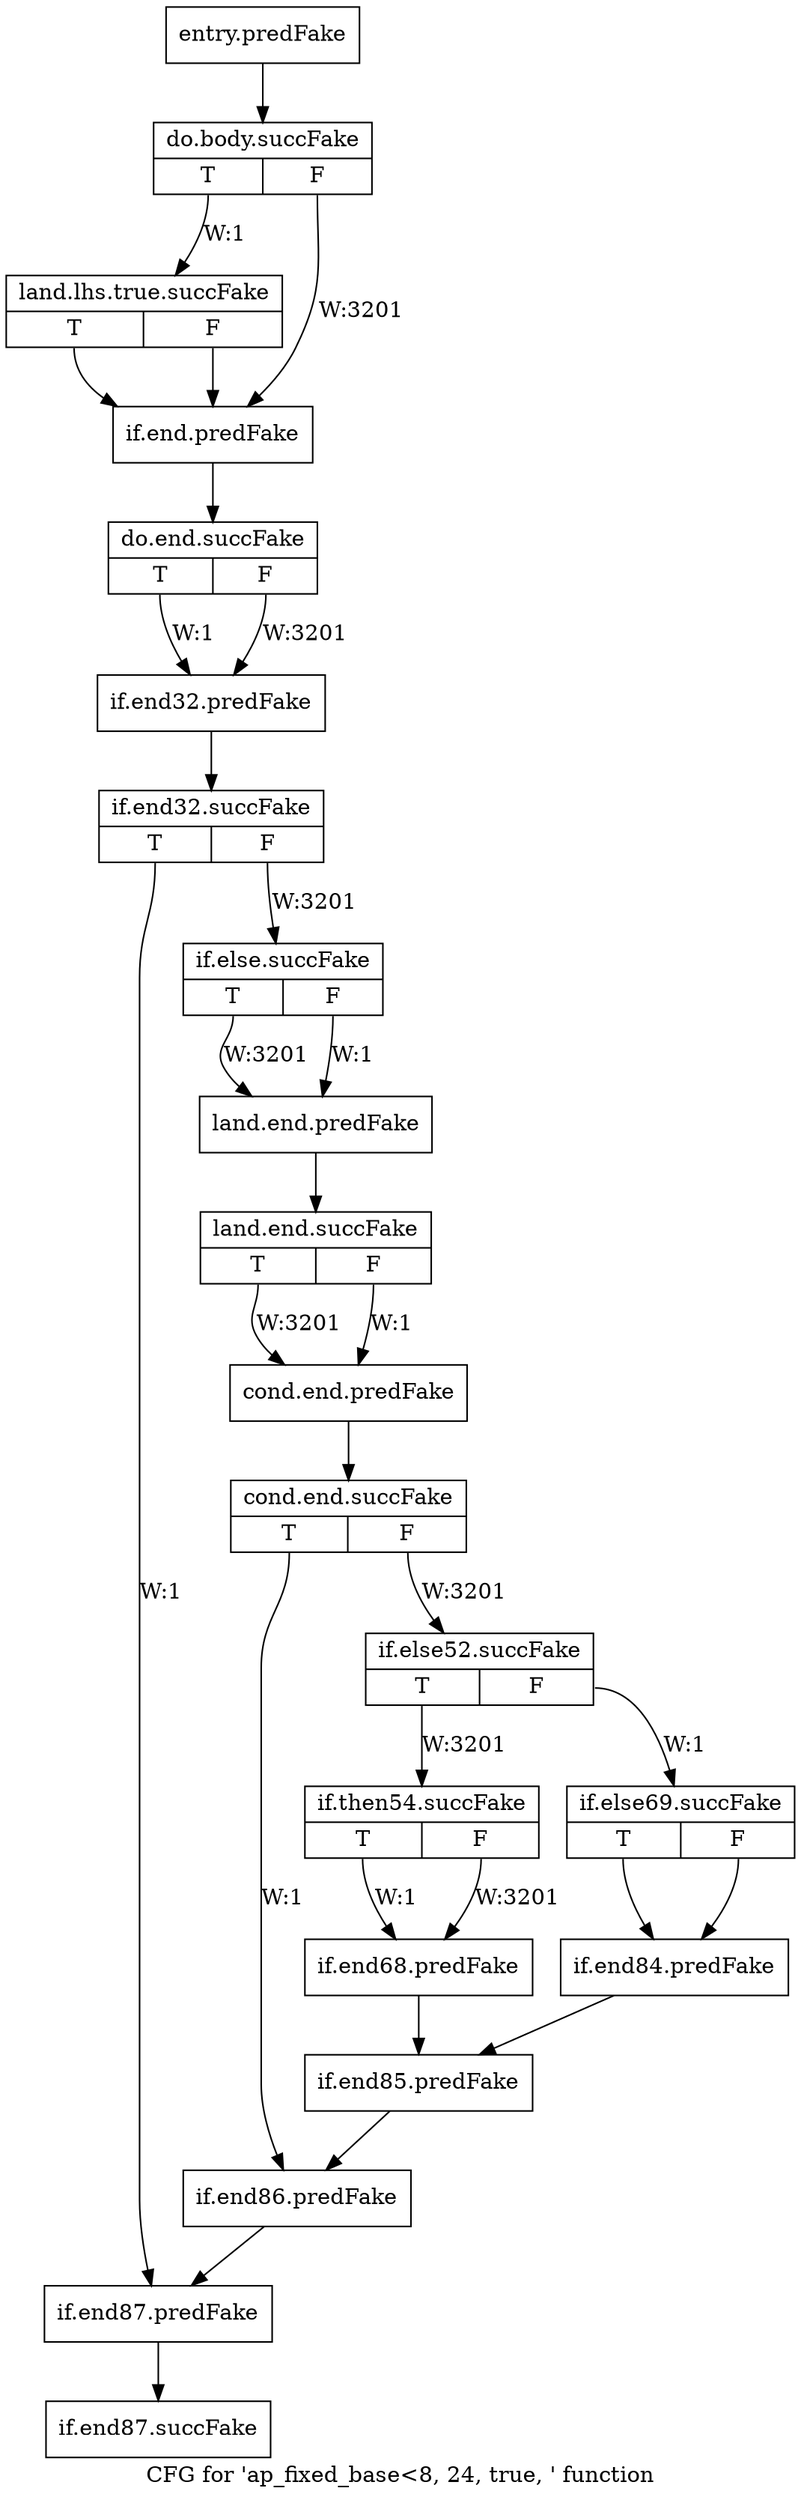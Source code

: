 digraph "CFG for 'ap_fixed_base\<8, 24, true, ' function" {
	label="CFG for 'ap_fixed_base\<8, 24, true, ' function";

	Node0x3ce8f80 [shape=record,filename="",linenumber="",label="{entry.predFake}"];
	Node0x3ce8f80 -> Node0x3eb04c0[ callList="" memoryops="" filename="/tools/Xilinx/Vitis_HLS/2022.1/include/ap_fixed_base.h" execusionnum="3200"];
	Node0x3eb04c0 [shape=record,filename="/tools/Xilinx/Vitis_HLS/2022.1/include/ap_fixed_base.h",linenumber="602",label="{do.body.succFake|{<s0>T|<s1>F}}"];
	Node0x3eb04c0:s0 -> Node0x3eb0630[label="W:1" callList="" memoryops="" filename="/tools/Xilinx/Vitis_HLS/2022.1/include/ap_fixed_base.h" execusionnum="0"];
	Node0x3eb04c0:s1 -> Node0x3ce99b0[label="W:3201"];
	Node0x3eb0630 [shape=record,filename="/tools/Xilinx/Vitis_HLS/2022.1/include/ap_fixed_base.h",linenumber="602",label="{land.lhs.true.succFake|{<s0>T|<s1>F}}"];
	Node0x3eb0630:s0 -> Node0x3ce99b0[ callList="" memoryops="" filename="/tools/Xilinx/Vitis_HLS/2022.1/include/ap_fixed_base.h" execusionnum="0"];
	Node0x3eb0630:s1 -> Node0x3ce99b0;
	Node0x3ce99b0 [shape=record,filename="/tools/Xilinx/Vitis_HLS/2022.1/include/ap_fixed_base.h",linenumber="602",label="{if.end.predFake}"];
	Node0x3ce99b0 -> Node0x3eb07f0[ callList="" memoryops="" filename="/tools/Xilinx/Vitis_HLS/2022.1/include/ap_fixed_base.h" execusionnum="3200"];
	Node0x3eb07f0 [shape=record,filename="/tools/Xilinx/Vitis_HLS/2022.1/include/ap_fixed_base.h",linenumber="605",label="{do.end.succFake|{<s0>T|<s1>F}}"];
	Node0x3eb07f0:s0 -> Node0x3ce9aa0[label="W:1" callList="" memoryops="" filename="/tools/Xilinx/Vitis_HLS/2022.1/include/ap_fixed_base.h" execusionnum="0"];
	Node0x3eb07f0:s1 -> Node0x3ce9aa0[label="W:3201"];
	Node0x3ce9aa0 [shape=record,filename="/tools/Xilinx/Vitis_HLS/2022.1/include/ap_fixed_base.h",linenumber="606",label="{if.end32.predFake}"];
	Node0x3ce9aa0 -> Node0x3eb0980[ callList="" memoryops="" filename="/tools/Xilinx/Vitis_HLS/2022.1/include/ap_fixed_base.h" execusionnum="3200"];
	Node0x3eb0980 [shape=record,filename="/tools/Xilinx/Vitis_HLS/2022.1/include/ap_fixed_base.h",linenumber="606",label="{if.end32.succFake|{<s0>T|<s1>F}}"];
	Node0x3eb0980:s0 -> Node0x3cea0e0[label="W:1" callList="" memoryops="" filename="/tools/Xilinx/Vitis_HLS/2022.1/include/ap_fixed_base.h" execusionnum="0"];
	Node0x3eb0980:s1 -> Node0x3eb0a90[label="W:3201" callList="" memoryops="" filename="/tools/Xilinx/Vitis_HLS/2022.1/include/ap_fixed_base.h" execusionnum="3200"];
	Node0x3eb0a90 [shape=record,filename="/tools/Xilinx/Vitis_HLS/2022.1/include/ap_fixed_base.h",linenumber="612",label="{if.else.succFake|{<s0>T|<s1>F}}"];
	Node0x3eb0a90:s0 -> Node0x3ce9be0[label="W:3201" callList="" memoryops="" filename="" execusionnum="3200"];
	Node0x3eb0a90:s1 -> Node0x3ce9be0[label="W:1"];
	Node0x3ce9be0 [shape=record,filename="/tools/Xilinx/Vitis_HLS/2022.1/include/ap_fixed_base.h",linenumber="612",label="{land.end.predFake}"];
	Node0x3ce9be0 -> Node0x3eb0c20[ callList="" memoryops="" filename="/tools/Xilinx/Vitis_HLS/2022.1/include/ap_fixed_base.h" execusionnum="3200"];
	Node0x3eb0c20 [shape=record,filename="/tools/Xilinx/Vitis_HLS/2022.1/include/ap_fixed_base.h",linenumber="616",label="{land.end.succFake|{<s0>T|<s1>F}}"];
	Node0x3eb0c20:s0 -> Node0x3ce9cd0[label="W:3201" callList="" memoryops="" filename="/tools/Xilinx/Vitis_HLS/2022.1/include/ap_fixed_base.h" execusionnum="3200"];
	Node0x3eb0c20:s1 -> Node0x3ce9cd0[label="W:1" callList="" memoryops="" filename="/tools/Xilinx/Vitis_HLS/2022.1/include/ap_fixed_base.h" execusionnum="0"];
	Node0x3ce9cd0 [shape=record,filename="/tools/Xilinx/Vitis_HLS/2022.1/include/ap_fixed_base.h",linenumber="616",label="{cond.end.predFake}"];
	Node0x3ce9cd0 -> Node0x3eb0de0[ callList="" memoryops="" filename="/tools/Xilinx/Vitis_HLS/2022.1/include/ap_fixed_base.h" execusionnum="3200"];
	Node0x3eb0de0 [shape=record,filename="/tools/Xilinx/Vitis_HLS/2022.1/include/ap_fixed_base.h",linenumber="617",label="{cond.end.succFake|{<s0>T|<s1>F}}"];
	Node0x3eb0de0:s0 -> Node0x3cea090[label="W:1" callList="" memoryops="" filename="/tools/Xilinx/Vitis_HLS/2022.1/include/ap_fixed_base.h" execusionnum="0"];
	Node0x3eb0de0:s1 -> Node0x3eb0ef0[label="W:3201" callList="" memoryops="" filename="/tools/Xilinx/Vitis_HLS/2022.1/include/ap_fixed_base.h" execusionnum="3200"];
	Node0x3eb0ef0 [shape=record,filename="/tools/Xilinx/Vitis_HLS/2022.1/include/ap_fixed_base.h",linenumber="619",label="{if.else52.succFake|{<s0>T|<s1>F}}"];
	Node0x3eb0ef0:s0 -> Node0x3eb0fd0[label="W:3201" callList="" memoryops="" filename="/tools/Xilinx/Vitis_HLS/2022.1/include/ap_fixed_base.h" execusionnum="3200"];
	Node0x3eb0ef0:s1 -> Node0x3eb1160[label="W:1" callList="" memoryops="" filename="/tools/Xilinx/Vitis_HLS/2022.1/include/ap_fixed_base.h" execusionnum="0"];
	Node0x3eb0fd0 [shape=record,filename="/tools/Xilinx/Vitis_HLS/2022.1/include/ap_fixed_base.h",linenumber="620",label="{if.then54.succFake|{<s0>T|<s1>F}}"];
	Node0x3eb0fd0:s0 -> Node0x3ce9eb0[label="W:1" callList="" memoryops="" filename="/tools/Xilinx/Vitis_HLS/2022.1/include/ap_fixed_base.h" execusionnum="0"];
	Node0x3eb0fd0:s1 -> Node0x3ce9eb0[label="W:3201" callList="" memoryops="" filename="/tools/Xilinx/Vitis_HLS/2022.1/include/ap_fixed_base.h" execusionnum="3200"];
	Node0x3ce9eb0 [shape=record,filename="/tools/Xilinx/Vitis_HLS/2022.1/include/ap_fixed_base.h",linenumber="636",label="{if.end68.predFake}"];
	Node0x3ce9eb0 -> Node0x3cea040[ callList="" memoryops="" filename="/tools/Xilinx/Vitis_HLS/2022.1/include/ap_fixed_base.h" execusionnum="3200"];
	Node0x3eb1160 [shape=record,filename="/tools/Xilinx/Vitis_HLS/2022.1/include/ap_fixed_base.h",linenumber="638",label="{if.else69.succFake|{<s0>T|<s1>F}}"];
	Node0x3eb1160:s0 -> Node0x3ce9ff0[ callList="" memoryops="" filename="/tools/Xilinx/Vitis_HLS/2022.1/include/ap_fixed_base.h" execusionnum="0"];
	Node0x3eb1160:s1 -> Node0x3ce9ff0[ callList="" memoryops="" filename="/tools/Xilinx/Vitis_HLS/2022.1/include/ap_fixed_base.h" execusionnum="0"];
	Node0x3ce9ff0 [shape=record,filename="",linenumber="",label="{if.end84.predFake}"];
	Node0x3ce9ff0 -> Node0x3cea040[ callList="" memoryops="" filename="" execusionnum="0"];
	Node0x3cea040 [shape=record,filename="",linenumber="",label="{if.end85.predFake}"];
	Node0x3cea040 -> Node0x3cea090[ callList="" memoryops="" filename="" execusionnum="3200"];
	Node0x3cea090 [shape=record,filename="",linenumber="",label="{if.end86.predFake}"];
	Node0x3cea090 -> Node0x3cea0e0[ callList="" memoryops="" filename="" execusionnum="3200"];
	Node0x3cea0e0 [shape=record,filename="/tools/Xilinx/Vitis_HLS/2022.1/include/ap_fixed_base.h",linenumber="703",label="{if.end87.predFake}"];
	Node0x3cea0e0 -> Node0x3eb17e0[ callList="" memoryops="" filename="/tools/Xilinx/Vitis_HLS/2022.1/include/ap_fixed_base.h" execusionnum="0"];
	Node0x3eb17e0 [shape=record,filename="/tools/Xilinx/Vitis_HLS/2022.1/include/ap_fixed_base.h",linenumber="704",label="{if.end87.succFake}"];
}

